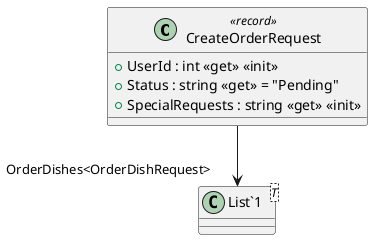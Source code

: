 @startuml
class CreateOrderRequest <<record>> {
    + UserId : int <<get>> <<init>>
    + Status : string <<get>> = "Pending"
    + SpecialRequests : string <<get>> <<init>>
}
class "List`1"<T> {
}
CreateOrderRequest --> "OrderDishes<OrderDishRequest>" "List`1"
@enduml
